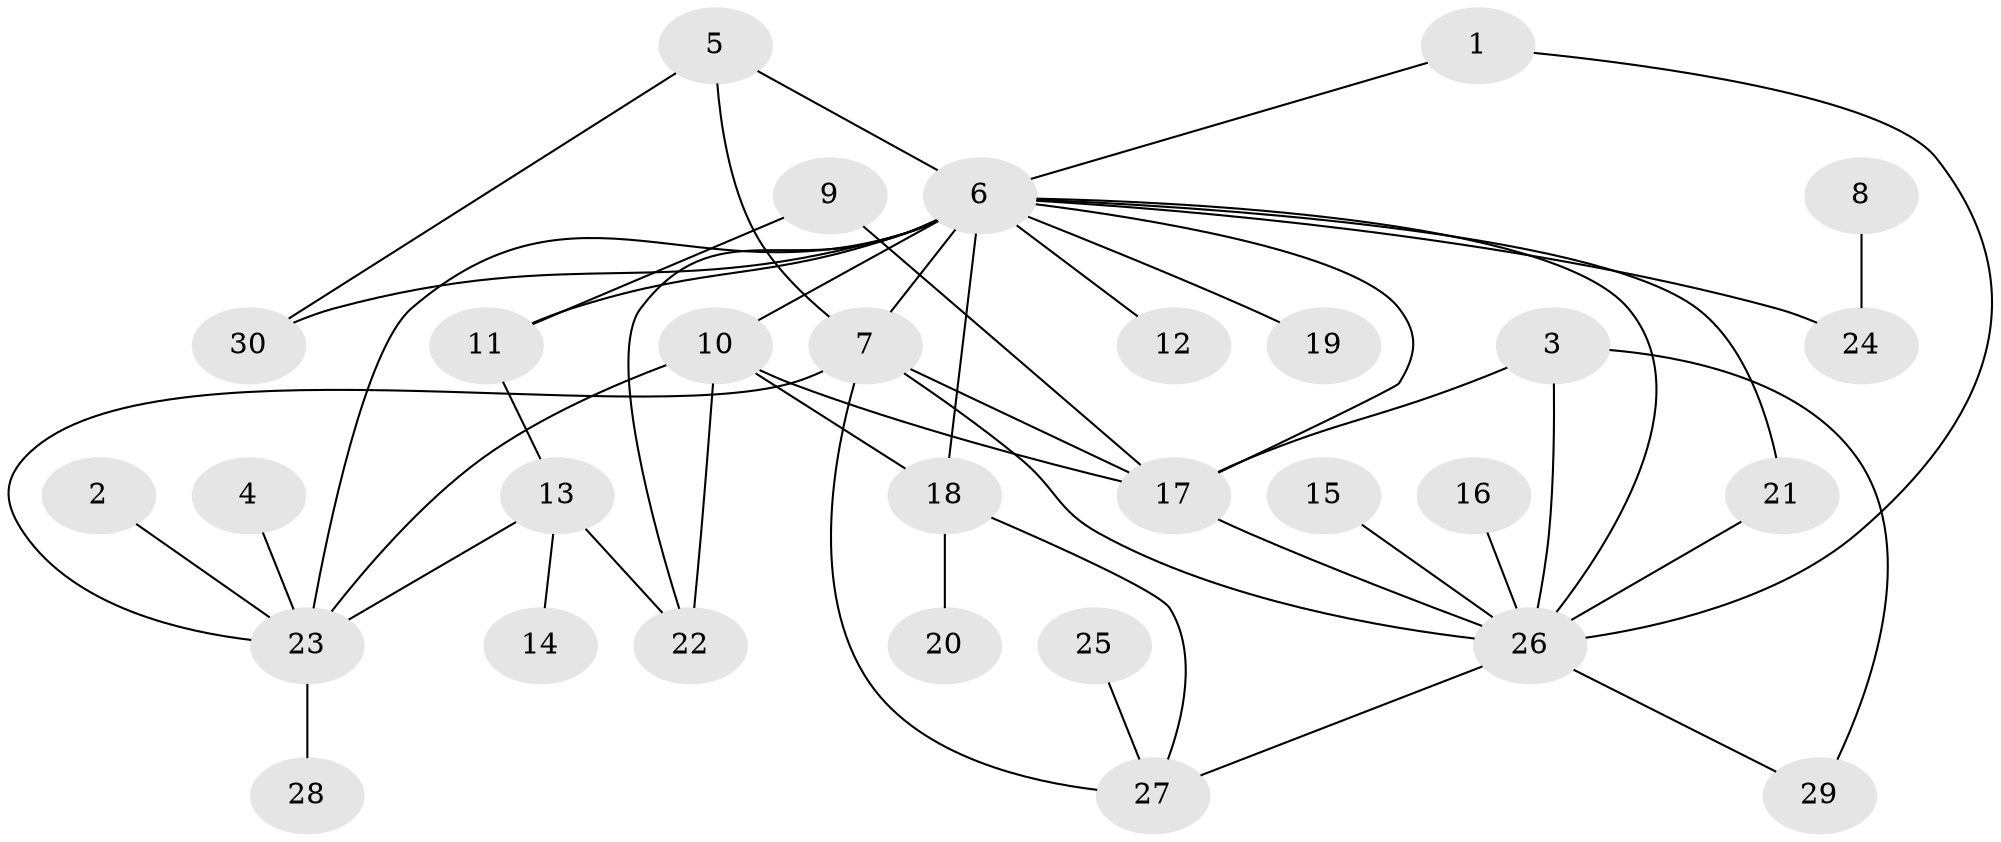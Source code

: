// original degree distribution, {31: 0.016666666666666666, 2: 0.21666666666666667, 7: 0.016666666666666666, 12: 0.016666666666666666, 1: 0.3333333333333333, 4: 0.11666666666666667, 5: 0.06666666666666667, 10: 0.016666666666666666, 3: 0.2}
// Generated by graph-tools (version 1.1) at 2025/01/03/09/25 03:01:54]
// undirected, 30 vertices, 48 edges
graph export_dot {
graph [start="1"]
  node [color=gray90,style=filled];
  1;
  2;
  3;
  4;
  5;
  6;
  7;
  8;
  9;
  10;
  11;
  12;
  13;
  14;
  15;
  16;
  17;
  18;
  19;
  20;
  21;
  22;
  23;
  24;
  25;
  26;
  27;
  28;
  29;
  30;
  1 -- 6 [weight=1.0];
  1 -- 26 [weight=1.0];
  2 -- 23 [weight=1.0];
  3 -- 17 [weight=1.0];
  3 -- 26 [weight=1.0];
  3 -- 29 [weight=1.0];
  4 -- 23 [weight=1.0];
  5 -- 6 [weight=1.0];
  5 -- 7 [weight=1.0];
  5 -- 30 [weight=1.0];
  6 -- 7 [weight=1.0];
  6 -- 10 [weight=1.0];
  6 -- 11 [weight=3.0];
  6 -- 12 [weight=1.0];
  6 -- 17 [weight=1.0];
  6 -- 18 [weight=1.0];
  6 -- 19 [weight=2.0];
  6 -- 21 [weight=1.0];
  6 -- 22 [weight=1.0];
  6 -- 23 [weight=2.0];
  6 -- 24 [weight=2.0];
  6 -- 26 [weight=1.0];
  6 -- 30 [weight=1.0];
  7 -- 17 [weight=1.0];
  7 -- 23 [weight=2.0];
  7 -- 26 [weight=1.0];
  7 -- 27 [weight=1.0];
  8 -- 24 [weight=1.0];
  9 -- 11 [weight=1.0];
  9 -- 17 [weight=1.0];
  10 -- 17 [weight=1.0];
  10 -- 18 [weight=1.0];
  10 -- 22 [weight=1.0];
  10 -- 23 [weight=1.0];
  11 -- 13 [weight=1.0];
  13 -- 14 [weight=1.0];
  13 -- 22 [weight=1.0];
  13 -- 23 [weight=1.0];
  15 -- 26 [weight=1.0];
  16 -- 26 [weight=1.0];
  17 -- 26 [weight=1.0];
  18 -- 20 [weight=1.0];
  18 -- 27 [weight=1.0];
  21 -- 26 [weight=1.0];
  23 -- 28 [weight=1.0];
  25 -- 27 [weight=1.0];
  26 -- 27 [weight=1.0];
  26 -- 29 [weight=1.0];
}

